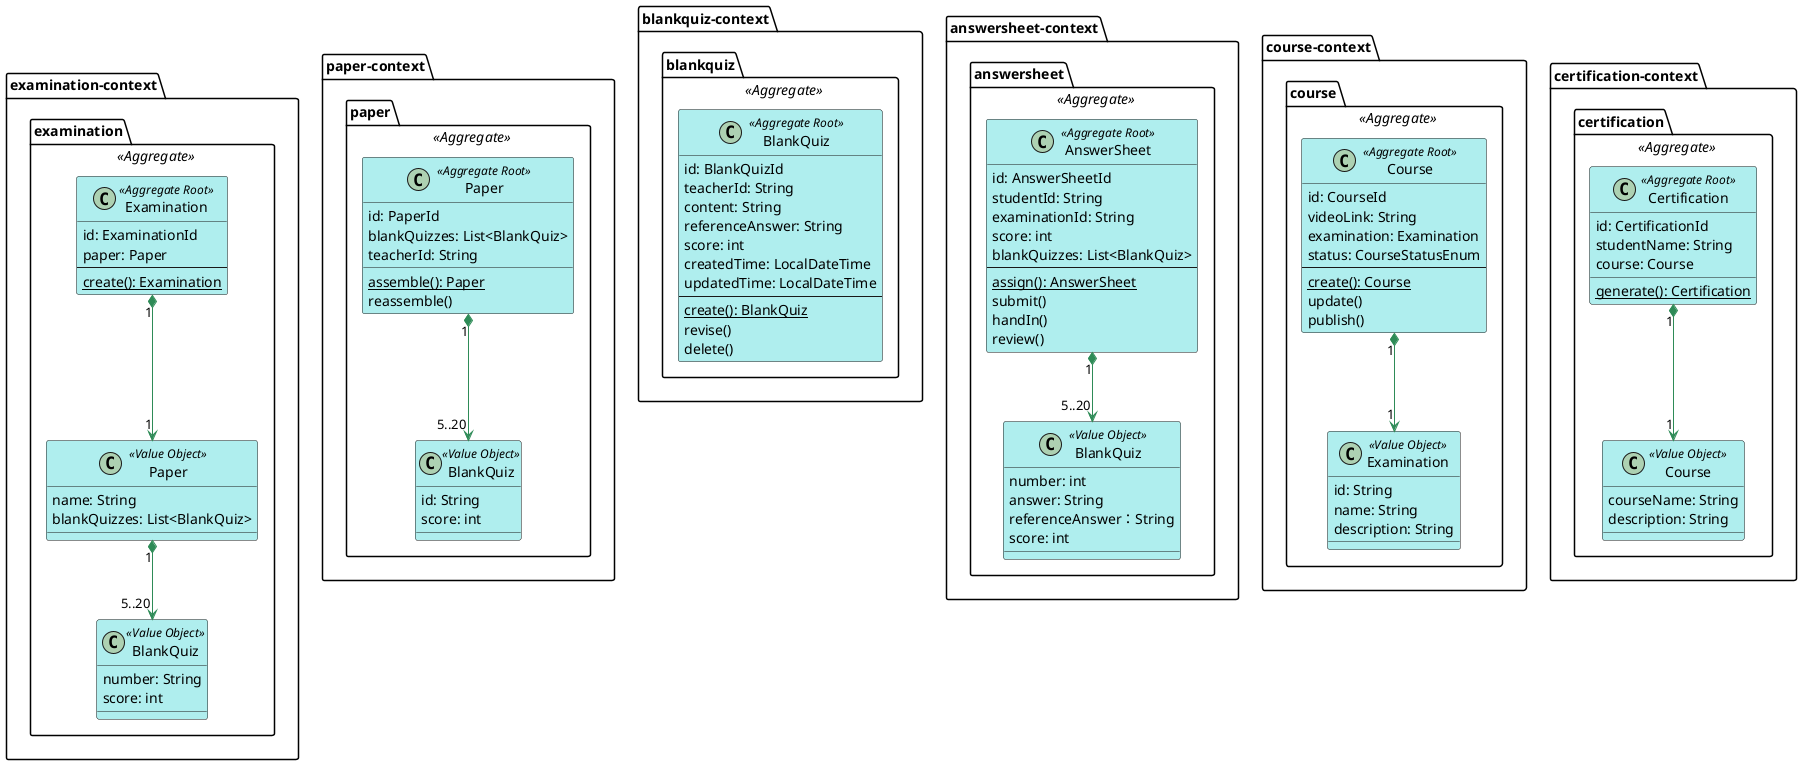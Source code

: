 @startuml
skinparam Shadowing false
skinparam class {
    BackgroundColor PaleTurquoise 
    ArrowColor SeaGreen
}

package examination-context {
    package examination <<Aggregate>> {
        class Examination <<Aggregate Root>> {
            id: ExaminationId
            paper: Paper
            --
            {static} create(): Examination
        }
        class "Paper" as ep <<Value Object>> {
            name: String
            blankQuizzes: List<BlankQuiz>
        }
        class "BlankQuiz" as ebq <<Value Object>> {
            number: String
            score: int
        }
        Examination "1" *--> "1" ep
        ep "1" *--> "5..20" ebq
    }
}

package paper-context {
    package paper <<Aggregate>> {
        class Paper <<Aggregate Root>> {
            id: PaperId
            blankQuizzes: List<BlankQuiz>
            teacherId: String
            {static} assemble(): Paper
            reassemble()
        }

        class "BlankQuiz" as pbq <<Value Object>> {
                    id: String
                    score: int
                }
        Paper "1" *--> "5..20" pbq
    }
}

package blankquiz-context {
    package blankquiz <<Aggregate>> {
        class BlankQuiz <<Aggregate Root>> {
            id: BlankQuizId
            teacherId: String
            content: String
            referenceAnswer: String
            score: int
            createdTime: LocalDateTime
            updatedTime: LocalDateTime
            --
            {static} create(): BlankQuiz
            revise()
            delete()
        }
    }
}

package answersheet-context {
    package answersheet <<Aggregate>> {
        class AnswerSheet <<Aggregate Root>> {
            id: AnswerSheetId
            studentId: String
            examinationId: String
            score: int
            blankQuizzes: List<BlankQuiz>
            --
            {static} assign(): AnswerSheet
            submit()
            handIn()
            review()
        }

        class "BlankQuiz" as ebb <<Value Object>> {
        number: int
        answer: String
        referenceAnswer：String
        score: int
        }


        AnswerSheet "1" *--> "5..20" ebb
    }
}

package course-context {
    package course <<Aggregate>> {
        class Course <<Aggregate Root>> {
            id: CourseId
            videoLink: String
            examination: Examination
            status: CourseStatusEnum
            --
            {static} create(): Course
            update()
            publish()
        }

        class "Examination" as ce <<Value Object>> {
            id: String
            name: String
            description: String
        }
        Course "1" *--> "1" ce
    }
}

package certification-context {
    package certification <<Aggregate>> {
        class Certification <<Aggregate Root>> {
            id: CertificationId
            studentName: String
            course: Course
            {static} generate(): Certification
        }
        class "Course" as cc <<Value Object>> {
            courseName: String
            description: String
        }
        Certification "1" *--> "1" cc
    }
}

@enduml
